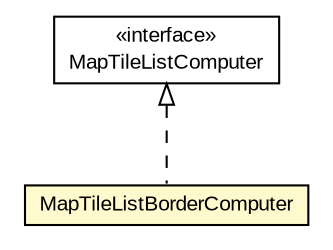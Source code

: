 #!/usr/local/bin/dot
#
# Class diagram 
# Generated by UMLGraph version R5_6-24-gf6e263 (http://www.umlgraph.org/)
#

digraph G {
	edge [fontname="arial",fontsize=10,labelfontname="arial",labelfontsize=10];
	node [fontname="arial",fontsize=10,shape=plaintext];
	nodesep=0.25;
	ranksep=0.5;
	// org.osmdroid.util.MapTileListBorderComputer
	c36412 [label=<<table title="org.osmdroid.util.MapTileListBorderComputer" border="0" cellborder="1" cellspacing="0" cellpadding="2" port="p" bgcolor="lemonChiffon" href="./MapTileListBorderComputer.html">
		<tr><td><table border="0" cellspacing="0" cellpadding="1">
<tr><td align="center" balign="center"> MapTileListBorderComputer </td></tr>
		</table></td></tr>
		</table>>, URL="./MapTileListBorderComputer.html", fontname="arial", fontcolor="black", fontsize=10.0];
	// org.osmdroid.util.MapTileListComputer
	c36413 [label=<<table title="org.osmdroid.util.MapTileListComputer" border="0" cellborder="1" cellspacing="0" cellpadding="2" port="p" href="./MapTileListComputer.html">
		<tr><td><table border="0" cellspacing="0" cellpadding="1">
<tr><td align="center" balign="center"> &#171;interface&#187; </td></tr>
<tr><td align="center" balign="center"> MapTileListComputer </td></tr>
		</table></td></tr>
		</table>>, URL="./MapTileListComputer.html", fontname="arial", fontcolor="black", fontsize=10.0];
	//org.osmdroid.util.MapTileListBorderComputer implements org.osmdroid.util.MapTileListComputer
	c36413:p -> c36412:p [dir=back,arrowtail=empty,style=dashed];
}

